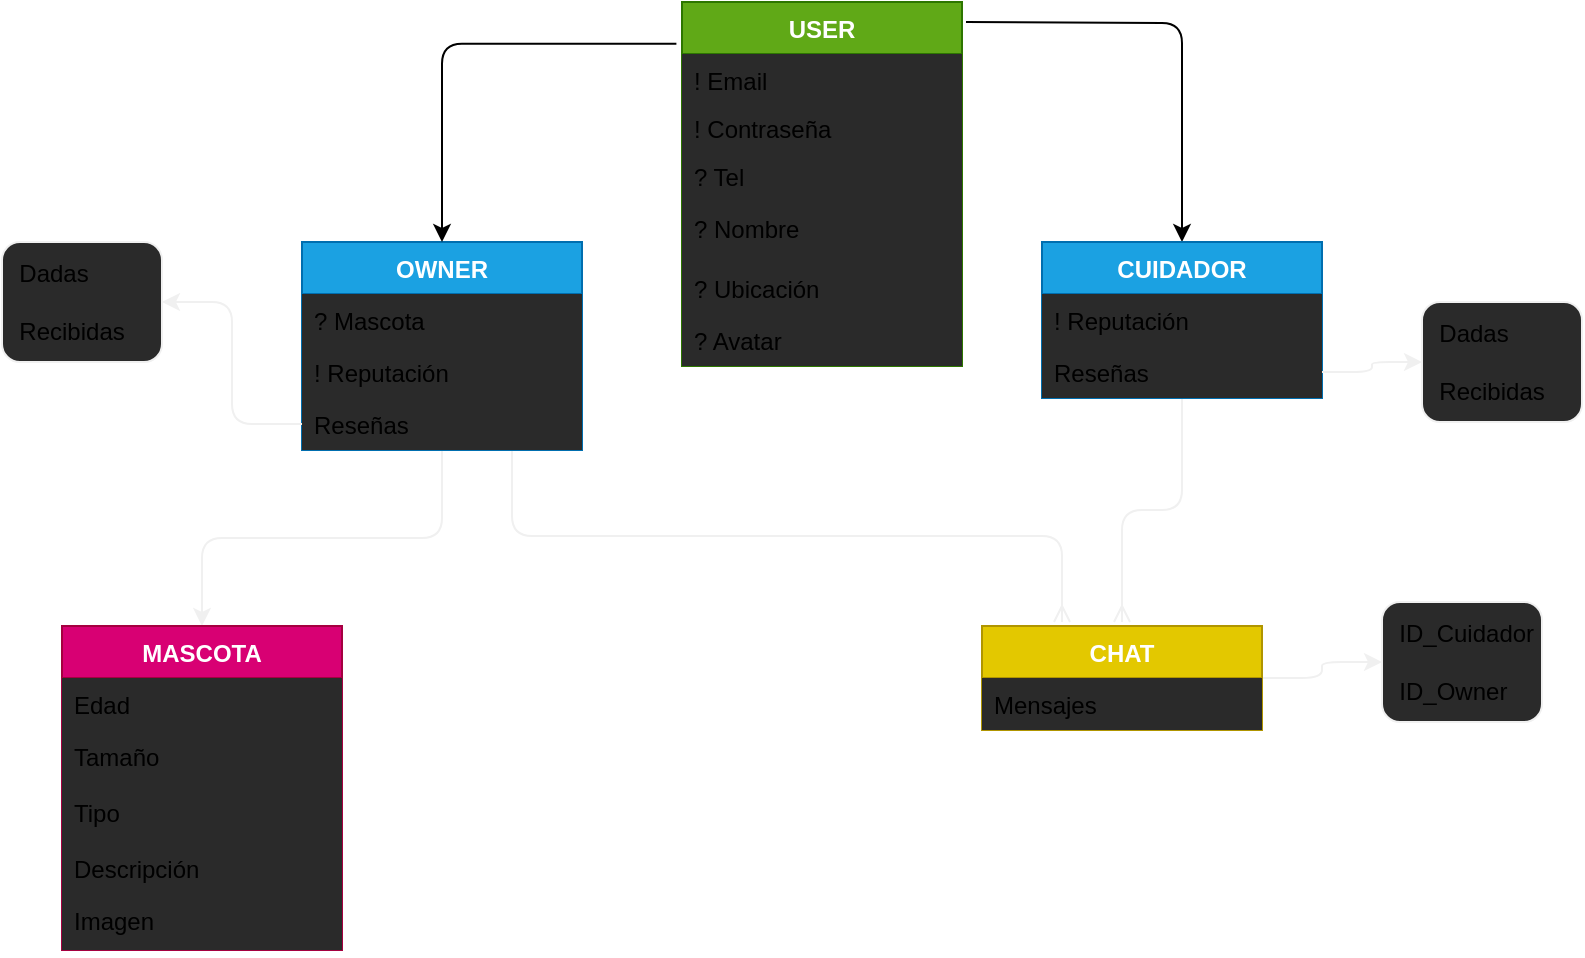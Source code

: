 <mxfile version="13.10.0" type="embed">
    <diagram id="NVehdqpk39zhvvLtluJd" name="Page-1">
        <mxGraphModel dx="908" dy="656" grid="1" gridSize="10" guides="1" tooltips="1" connect="1" arrows="1" fold="1" page="1" pageScale="1" pageWidth="850" pageHeight="1100" math="0" shadow="0">
            <root>
                <mxCell id="0"/>
                <mxCell id="1" parent="0"/>
                <mxCell id="85" style="edgeStyle=orthogonalEdgeStyle;curved=0;rounded=1;sketch=0;orthogonalLoop=1;jettySize=auto;html=1;entryX=0.5;entryY=0;entryDx=0;entryDy=0;strokeColor=#f0f0f0;" parent="1" source="29" target="53" edge="1">
                    <mxGeometry relative="1" as="geometry"/>
                </mxCell>
                <mxCell id="98" style="rounded=1;sketch=0;orthogonalLoop=1;jettySize=auto;elbow=vertical;html=1;exitX=0.75;exitY=1;exitDx=0;exitDy=0;strokeColor=#f0f0f0;edgeStyle=elbowEdgeStyle;endArrow=ERmany;endFill=0;" parent="1" source="29" edge="1">
                    <mxGeometry relative="1" as="geometry">
                        <mxPoint x="540" y="380" as="targetPoint"/>
                    </mxGeometry>
                </mxCell>
                <mxCell id="29" value="OWNER" style="swimlane;fontStyle=1;childLayout=stackLayout;horizontal=1;startSize=26;fillColor=#1ba1e2;horizontalStack=0;resizeParent=1;resizeParentMax=0;resizeLast=0;collapsible=1;marginBottom=0;rounded=0;sketch=0;strokeColor=#006EAF;fontColor=#ffffff;" parent="1" vertex="1">
                    <mxGeometry x="160" y="190" width="140" height="104" as="geometry"/>
                </mxCell>
                <mxCell id="31" value="? Mascota" style="text;strokeColor=none;align=left;verticalAlign=top;spacingLeft=4;spacingRight=4;overflow=hidden;rotatable=0;points=[[0,0.5],[1,0.5]];portConstraint=eastwest;fillColor=#2a2a2a;" parent="29" vertex="1">
                    <mxGeometry y="26" width="140" height="26" as="geometry"/>
                </mxCell>
                <mxCell id="32" value="! Reputación" style="text;strokeColor=none;align=left;verticalAlign=top;spacingLeft=4;spacingRight=4;overflow=hidden;rotatable=0;points=[[0,0.5],[1,0.5]];portConstraint=eastwest;fillColor=#2a2a2a;" parent="29" vertex="1">
                    <mxGeometry y="52" width="140" height="26" as="geometry"/>
                </mxCell>
                <mxCell id="80" value="Reseñas" style="text;strokeColor=none;align=left;verticalAlign=top;spacingLeft=4;spacingRight=4;overflow=hidden;rotatable=0;points=[[0,0.5],[1,0.5]];portConstraint=eastwest;fillColor=#2a2a2a;" parent="29" vertex="1">
                    <mxGeometry y="78" width="140" height="26" as="geometry"/>
                </mxCell>
                <mxCell id="44" style="edgeStyle=orthogonalEdgeStyle;curved=0;rounded=1;sketch=0;orthogonalLoop=1;jettySize=auto;html=1;entryX=0.5;entryY=0;entryDx=0;entryDy=0;" parent="1" target="40" edge="1">
                    <mxGeometry relative="1" as="geometry">
                        <mxPoint x="492" y="80" as="sourcePoint"/>
                    </mxGeometry>
                </mxCell>
                <mxCell id="34" value="USER" style="swimlane;fontStyle=1;childLayout=stackLayout;horizontal=1;startSize=26;fillColor=#60a917;horizontalStack=0;resizeParent=1;resizeParentMax=0;resizeLast=0;collapsible=1;marginBottom=0;rounded=0;sketch=0;strokeColor=#2D7600;fontColor=#ffffff;" parent="1" vertex="1">
                    <mxGeometry x="350" y="70" width="140" height="182" as="geometry"/>
                </mxCell>
                <mxCell id="37" value="! Email" style="text;strokeColor=none;align=left;verticalAlign=top;spacingLeft=4;spacingRight=4;overflow=hidden;rotatable=0;points=[[0,0.5],[1,0.5]];portConstraint=eastwest;fillColor=#2a2a2a;" parent="34" vertex="1">
                    <mxGeometry y="26" width="140" height="24" as="geometry"/>
                </mxCell>
                <mxCell id="79" value="! Contraseña" style="text;strokeColor=none;align=left;verticalAlign=top;spacingLeft=4;spacingRight=4;overflow=hidden;rotatable=0;points=[[0,0.5],[1,0.5]];portConstraint=eastwest;fillColor=#2a2a2a;" parent="34" vertex="1">
                    <mxGeometry y="50" width="140" height="24" as="geometry"/>
                </mxCell>
                <mxCell id="36" value="? Tel" style="text;strokeColor=none;align=left;verticalAlign=top;spacingLeft=4;spacingRight=4;overflow=hidden;rotatable=0;points=[[0,0.5],[1,0.5]];portConstraint=eastwest;fillColor=#2a2a2a;" parent="34" vertex="1">
                    <mxGeometry y="74" width="140" height="26" as="geometry"/>
                </mxCell>
                <mxCell id="45" value="? Nombre" style="text;strokeColor=none;align=left;verticalAlign=top;spacingLeft=4;spacingRight=4;overflow=hidden;rotatable=0;points=[[0,0.5],[1,0.5]];portConstraint=eastwest;fillColor=#2a2a2a;" parent="34" vertex="1">
                    <mxGeometry y="100" width="140" height="30" as="geometry"/>
                </mxCell>
                <mxCell id="35" value="? Ubicación" style="text;strokeColor=none;align=left;verticalAlign=top;spacingLeft=4;spacingRight=4;overflow=hidden;rotatable=0;points=[[0,0.5],[1,0.5]];portConstraint=eastwest;fillColor=#2a2a2a;" parent="34" vertex="1">
                    <mxGeometry y="130" width="140" height="26" as="geometry"/>
                </mxCell>
                <mxCell id="59" value="? Avatar" style="text;strokeColor=none;align=left;verticalAlign=top;spacingLeft=4;spacingRight=4;overflow=hidden;rotatable=0;points=[[0,0.5],[1,0.5]];portConstraint=eastwest;fillColor=#2a2a2a;" parent="34" vertex="1">
                    <mxGeometry y="156" width="140" height="26" as="geometry"/>
                </mxCell>
                <mxCell id="38" style="edgeStyle=orthogonalEdgeStyle;curved=0;rounded=1;sketch=0;orthogonalLoop=1;jettySize=auto;html=1;entryX=0.5;entryY=0;entryDx=0;entryDy=0;exitX=-0.02;exitY=0.115;exitDx=0;exitDy=0;exitPerimeter=0;" parent="1" source="34" target="29" edge="1">
                    <mxGeometry relative="1" as="geometry"/>
                </mxCell>
                <mxCell id="99" style="edgeStyle=elbowEdgeStyle;rounded=1;sketch=0;orthogonalLoop=1;jettySize=auto;elbow=vertical;html=1;exitX=0.5;exitY=1;exitDx=0;exitDy=0;strokeColor=#f0f0f0;endArrow=ERmany;endFill=0;" parent="1" source="40" edge="1">
                    <mxGeometry relative="1" as="geometry">
                        <mxPoint x="570" y="380" as="targetPoint"/>
                    </mxGeometry>
                </mxCell>
                <mxCell id="40" value="CUIDADOR" style="swimlane;fontStyle=1;childLayout=stackLayout;horizontal=1;startSize=26;fillColor=#1ba1e2;horizontalStack=0;resizeParent=1;resizeParentMax=0;resizeLast=0;collapsible=1;marginBottom=0;rounded=0;sketch=0;strokeColor=#006EAF;fontColor=#ffffff;" parent="1" vertex="1">
                    <mxGeometry x="530" y="190" width="140" height="78" as="geometry"/>
                </mxCell>
                <mxCell id="42" value="! Reputación" style="text;strokeColor=none;align=left;verticalAlign=top;spacingLeft=4;spacingRight=4;overflow=hidden;rotatable=0;points=[[0,0.5],[1,0.5]];portConstraint=eastwest;fillColor=#2a2a2a;" parent="40" vertex="1">
                    <mxGeometry y="26" width="140" height="26" as="geometry"/>
                </mxCell>
                <mxCell id="43" value="Reseñas" style="text;strokeColor=none;align=left;verticalAlign=top;spacingLeft=4;spacingRight=4;overflow=hidden;rotatable=0;points=[[0,0.5],[1,0.5]];portConstraint=eastwest;fillColor=#2a2a2a;" parent="40" vertex="1">
                    <mxGeometry y="52" width="140" height="26" as="geometry"/>
                </mxCell>
                <mxCell id="53" value="MASCOTA" style="swimlane;fontStyle=1;childLayout=stackLayout;horizontal=1;startSize=26;fillColor=#d80073;horizontalStack=0;resizeParent=1;resizeParentMax=0;resizeLast=0;collapsible=1;marginBottom=0;rounded=0;sketch=0;strokeColor=#A50040;fontColor=#ffffff;" parent="1" vertex="1">
                    <mxGeometry x="40" y="382" width="140" height="162" as="geometry"/>
                </mxCell>
                <mxCell id="54" value="Edad" style="text;strokeColor=none;align=left;verticalAlign=top;spacingLeft=4;spacingRight=4;overflow=hidden;rotatable=0;points=[[0,0.5],[1,0.5]];portConstraint=eastwest;fillColor=#2a2a2a;" parent="53" vertex="1">
                    <mxGeometry y="26" width="140" height="26" as="geometry"/>
                </mxCell>
                <mxCell id="55" value="Tamaño" style="text;strokeColor=none;align=left;verticalAlign=top;spacingLeft=4;spacingRight=4;overflow=hidden;rotatable=0;points=[[0,0.5],[1,0.5]];portConstraint=eastwest;fillColor=#2a2a2a;" parent="53" vertex="1">
                    <mxGeometry y="52" width="140" height="28" as="geometry"/>
                </mxCell>
                <mxCell id="56" value="Tipo" style="text;strokeColor=none;align=left;verticalAlign=top;spacingLeft=4;spacingRight=4;overflow=hidden;rotatable=0;points=[[0,0.5],[1,0.5]];portConstraint=eastwest;fillColor=#2a2a2a;" parent="53" vertex="1">
                    <mxGeometry y="80" width="140" height="28" as="geometry"/>
                </mxCell>
                <mxCell id="58" value="Descripción" style="text;strokeColor=none;align=left;verticalAlign=top;spacingLeft=4;spacingRight=4;overflow=hidden;rotatable=0;points=[[0,0.5],[1,0.5]];portConstraint=eastwest;fillColor=#2a2a2a;" parent="53" vertex="1">
                    <mxGeometry y="108" width="140" height="26" as="geometry"/>
                </mxCell>
                <mxCell id="57" value="Imagen" style="text;strokeColor=none;align=left;verticalAlign=top;spacingLeft=4;spacingRight=4;overflow=hidden;rotatable=0;points=[[0,0.5],[1,0.5]];portConstraint=eastwest;fillColor=#2a2a2a;" parent="53" vertex="1">
                    <mxGeometry y="134" width="140" height="28" as="geometry"/>
                </mxCell>
                <mxCell id="74" value="&amp;nbsp; Dadas&lt;br&gt;&lt;br&gt;&lt;span&gt;&amp;nbsp; Recibidas&lt;/span&gt;" style="text;html=1;whiteSpace=wrap;verticalAlign=middle;overflow=hidden;rounded=1;sketch=0;glass=0;fillColor=#2a2a2a;strokeColor=#f0f0f0;" parent="1" vertex="1">
                    <mxGeometry x="720" y="220" width="80" height="60" as="geometry"/>
                </mxCell>
                <mxCell id="78" style="edgeStyle=orthogonalEdgeStyle;curved=0;rounded=1;sketch=0;orthogonalLoop=1;jettySize=auto;html=1;entryX=0;entryY=0.5;entryDx=0;entryDy=0;strokeColor=#f0f0f0;" parent="1" source="43" target="74" edge="1">
                    <mxGeometry relative="1" as="geometry"/>
                </mxCell>
                <mxCell id="81" value="&amp;nbsp; Dadas&lt;br&gt;&lt;br&gt;&lt;span&gt;&amp;nbsp; Recibidas&lt;/span&gt;" style="text;html=1;whiteSpace=wrap;verticalAlign=middle;overflow=hidden;rounded=1;sketch=0;glass=0;fillColor=#2a2a2a;strokeColor=#f0f0f0;" parent="1" vertex="1">
                    <mxGeometry x="10" y="190" width="80" height="60" as="geometry"/>
                </mxCell>
                <mxCell id="83" style="edgeStyle=orthogonalEdgeStyle;curved=0;rounded=1;sketch=0;orthogonalLoop=1;jettySize=auto;html=1;entryX=1;entryY=0.5;entryDx=0;entryDy=0;strokeColor=#f0f0f0;exitX=0;exitY=0.5;exitDx=0;exitDy=0;" parent="1" source="80" target="81" edge="1">
                    <mxGeometry relative="1" as="geometry"/>
                </mxCell>
                <mxCell id="91" style="edgeStyle=orthogonalEdgeStyle;curved=0;rounded=1;sketch=0;orthogonalLoop=1;jettySize=auto;html=1;exitX=1;exitY=0.5;exitDx=0;exitDy=0;entryX=0;entryY=0.5;entryDx=0;entryDy=0;strokeColor=#f0f0f0;" parent="1" source="87" target="90" edge="1">
                    <mxGeometry relative="1" as="geometry"/>
                </mxCell>
                <mxCell id="87" value="CHAT" style="swimlane;fontStyle=1;childLayout=stackLayout;horizontal=1;startSize=26;fillColor=#e3c800;horizontalStack=0;resizeParent=1;resizeParentMax=0;resizeLast=0;collapsible=1;marginBottom=0;rounded=0;sketch=0;strokeColor=#B09500;fontColor=#ffffff;" parent="1" vertex="1">
                    <mxGeometry x="500" y="382" width="140" height="52" as="geometry"/>
                </mxCell>
                <mxCell id="88" value="Mensajes" style="text;strokeColor=none;align=left;verticalAlign=top;spacingLeft=4;spacingRight=4;overflow=hidden;rotatable=0;points=[[0,0.5],[1,0.5]];portConstraint=eastwest;fillColor=#2a2a2a;" parent="87" vertex="1">
                    <mxGeometry y="26" width="140" height="26" as="geometry"/>
                </mxCell>
                <mxCell id="90" value="&amp;nbsp; ID_Cuidador&lt;br&gt;&lt;br&gt;&lt;span&gt;&amp;nbsp; ID_Owner&lt;/span&gt;" style="text;html=1;whiteSpace=wrap;verticalAlign=middle;overflow=hidden;rounded=1;sketch=0;glass=0;fillColor=#2a2a2a;strokeColor=#f0f0f0;" parent="1" vertex="1">
                    <mxGeometry x="700" y="370" width="80" height="60" as="geometry"/>
                </mxCell>
            </root>
        </mxGraphModel>
    </diagram>
</mxfile>